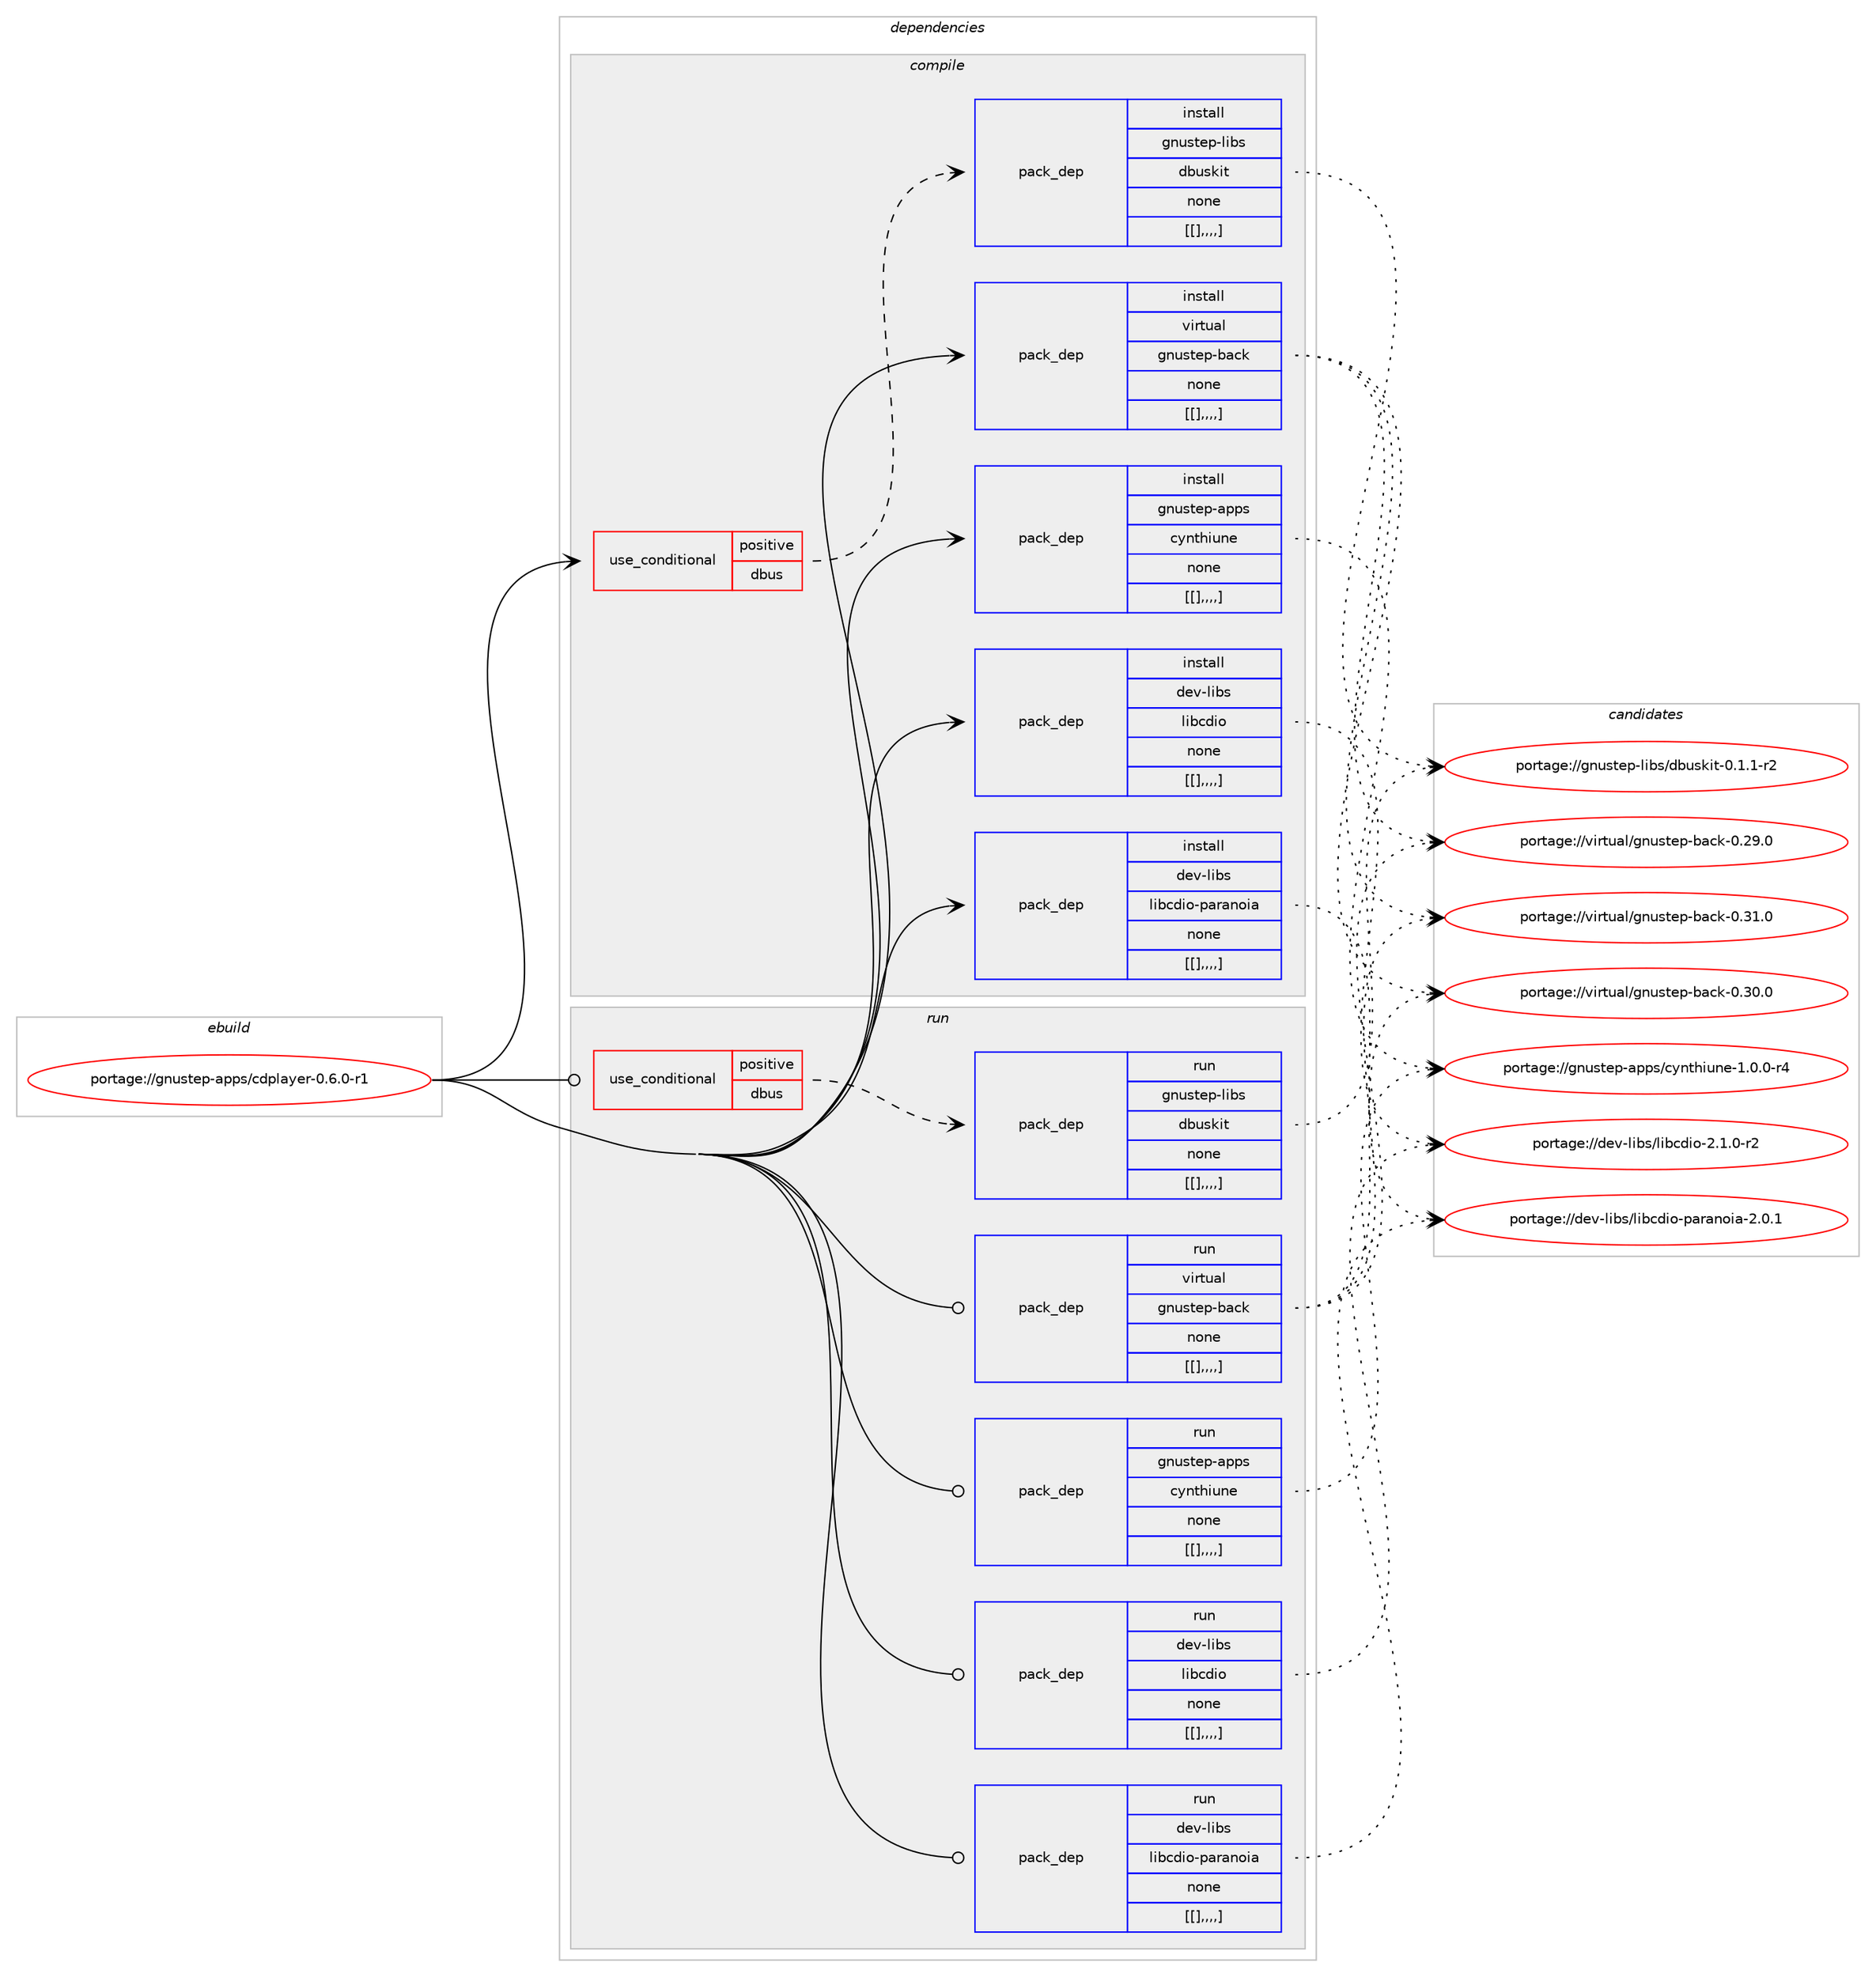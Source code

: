 digraph prolog {

# *************
# Graph options
# *************

newrank=true;
concentrate=true;
compound=true;
graph [rankdir=LR,fontname=Helvetica,fontsize=10,ranksep=1.5];#, ranksep=2.5, nodesep=0.2];
edge  [arrowhead=vee];
node  [fontname=Helvetica,fontsize=10];

# **********
# The ebuild
# **********

subgraph cluster_leftcol {
color=gray;
label=<<i>ebuild</i>>;
id [label="portage://gnustep-apps/cdplayer-0.6.0-r1", color=red, width=4, href="../gnustep-apps/cdplayer-0.6.0-r1.svg"];
}

# ****************
# The dependencies
# ****************

subgraph cluster_midcol {
color=gray;
label=<<i>dependencies</i>>;
subgraph cluster_compile {
fillcolor="#eeeeee";
style=filled;
label=<<i>compile</i>>;
subgraph cond68541 {
dependency246201 [label=<<TABLE BORDER="0" CELLBORDER="1" CELLSPACING="0" CELLPADDING="4"><TR><TD ROWSPAN="3" CELLPADDING="10">use_conditional</TD></TR><TR><TD>positive</TD></TR><TR><TD>dbus</TD></TR></TABLE>>, shape=none, color=red];
subgraph pack176137 {
dependency246202 [label=<<TABLE BORDER="0" CELLBORDER="1" CELLSPACING="0" CELLPADDING="4" WIDTH="220"><TR><TD ROWSPAN="6" CELLPADDING="30">pack_dep</TD></TR><TR><TD WIDTH="110">install</TD></TR><TR><TD>gnustep-libs</TD></TR><TR><TD>dbuskit</TD></TR><TR><TD>none</TD></TR><TR><TD>[[],,,,]</TD></TR></TABLE>>, shape=none, color=blue];
}
dependency246201:e -> dependency246202:w [weight=20,style="dashed",arrowhead="vee"];
}
id:e -> dependency246201:w [weight=20,style="solid",arrowhead="vee"];
subgraph pack176138 {
dependency246203 [label=<<TABLE BORDER="0" CELLBORDER="1" CELLSPACING="0" CELLPADDING="4" WIDTH="220"><TR><TD ROWSPAN="6" CELLPADDING="30">pack_dep</TD></TR><TR><TD WIDTH="110">install</TD></TR><TR><TD>dev-libs</TD></TR><TR><TD>libcdio</TD></TR><TR><TD>none</TD></TR><TR><TD>[[],,,,]</TD></TR></TABLE>>, shape=none, color=blue];
}
id:e -> dependency246203:w [weight=20,style="solid",arrowhead="vee"];
subgraph pack176139 {
dependency246204 [label=<<TABLE BORDER="0" CELLBORDER="1" CELLSPACING="0" CELLPADDING="4" WIDTH="220"><TR><TD ROWSPAN="6" CELLPADDING="30">pack_dep</TD></TR><TR><TD WIDTH="110">install</TD></TR><TR><TD>dev-libs</TD></TR><TR><TD>libcdio-paranoia</TD></TR><TR><TD>none</TD></TR><TR><TD>[[],,,,]</TD></TR></TABLE>>, shape=none, color=blue];
}
id:e -> dependency246204:w [weight=20,style="solid",arrowhead="vee"];
subgraph pack176140 {
dependency246205 [label=<<TABLE BORDER="0" CELLBORDER="1" CELLSPACING="0" CELLPADDING="4" WIDTH="220"><TR><TD ROWSPAN="6" CELLPADDING="30">pack_dep</TD></TR><TR><TD WIDTH="110">install</TD></TR><TR><TD>gnustep-apps</TD></TR><TR><TD>cynthiune</TD></TR><TR><TD>none</TD></TR><TR><TD>[[],,,,]</TD></TR></TABLE>>, shape=none, color=blue];
}
id:e -> dependency246205:w [weight=20,style="solid",arrowhead="vee"];
subgraph pack176141 {
dependency246206 [label=<<TABLE BORDER="0" CELLBORDER="1" CELLSPACING="0" CELLPADDING="4" WIDTH="220"><TR><TD ROWSPAN="6" CELLPADDING="30">pack_dep</TD></TR><TR><TD WIDTH="110">install</TD></TR><TR><TD>virtual</TD></TR><TR><TD>gnustep-back</TD></TR><TR><TD>none</TD></TR><TR><TD>[[],,,,]</TD></TR></TABLE>>, shape=none, color=blue];
}
id:e -> dependency246206:w [weight=20,style="solid",arrowhead="vee"];
}
subgraph cluster_compileandrun {
fillcolor="#eeeeee";
style=filled;
label=<<i>compile and run</i>>;
}
subgraph cluster_run {
fillcolor="#eeeeee";
style=filled;
label=<<i>run</i>>;
subgraph cond68542 {
dependency246207 [label=<<TABLE BORDER="0" CELLBORDER="1" CELLSPACING="0" CELLPADDING="4"><TR><TD ROWSPAN="3" CELLPADDING="10">use_conditional</TD></TR><TR><TD>positive</TD></TR><TR><TD>dbus</TD></TR></TABLE>>, shape=none, color=red];
subgraph pack176142 {
dependency246208 [label=<<TABLE BORDER="0" CELLBORDER="1" CELLSPACING="0" CELLPADDING="4" WIDTH="220"><TR><TD ROWSPAN="6" CELLPADDING="30">pack_dep</TD></TR><TR><TD WIDTH="110">run</TD></TR><TR><TD>gnustep-libs</TD></TR><TR><TD>dbuskit</TD></TR><TR><TD>none</TD></TR><TR><TD>[[],,,,]</TD></TR></TABLE>>, shape=none, color=blue];
}
dependency246207:e -> dependency246208:w [weight=20,style="dashed",arrowhead="vee"];
}
id:e -> dependency246207:w [weight=20,style="solid",arrowhead="odot"];
subgraph pack176143 {
dependency246209 [label=<<TABLE BORDER="0" CELLBORDER="1" CELLSPACING="0" CELLPADDING="4" WIDTH="220"><TR><TD ROWSPAN="6" CELLPADDING="30">pack_dep</TD></TR><TR><TD WIDTH="110">run</TD></TR><TR><TD>dev-libs</TD></TR><TR><TD>libcdio</TD></TR><TR><TD>none</TD></TR><TR><TD>[[],,,,]</TD></TR></TABLE>>, shape=none, color=blue];
}
id:e -> dependency246209:w [weight=20,style="solid",arrowhead="odot"];
subgraph pack176144 {
dependency246210 [label=<<TABLE BORDER="0" CELLBORDER="1" CELLSPACING="0" CELLPADDING="4" WIDTH="220"><TR><TD ROWSPAN="6" CELLPADDING="30">pack_dep</TD></TR><TR><TD WIDTH="110">run</TD></TR><TR><TD>dev-libs</TD></TR><TR><TD>libcdio-paranoia</TD></TR><TR><TD>none</TD></TR><TR><TD>[[],,,,]</TD></TR></TABLE>>, shape=none, color=blue];
}
id:e -> dependency246210:w [weight=20,style="solid",arrowhead="odot"];
subgraph pack176145 {
dependency246211 [label=<<TABLE BORDER="0" CELLBORDER="1" CELLSPACING="0" CELLPADDING="4" WIDTH="220"><TR><TD ROWSPAN="6" CELLPADDING="30">pack_dep</TD></TR><TR><TD WIDTH="110">run</TD></TR><TR><TD>gnustep-apps</TD></TR><TR><TD>cynthiune</TD></TR><TR><TD>none</TD></TR><TR><TD>[[],,,,]</TD></TR></TABLE>>, shape=none, color=blue];
}
id:e -> dependency246211:w [weight=20,style="solid",arrowhead="odot"];
subgraph pack176146 {
dependency246212 [label=<<TABLE BORDER="0" CELLBORDER="1" CELLSPACING="0" CELLPADDING="4" WIDTH="220"><TR><TD ROWSPAN="6" CELLPADDING="30">pack_dep</TD></TR><TR><TD WIDTH="110">run</TD></TR><TR><TD>virtual</TD></TR><TR><TD>gnustep-back</TD></TR><TR><TD>none</TD></TR><TR><TD>[[],,,,]</TD></TR></TABLE>>, shape=none, color=blue];
}
id:e -> dependency246212:w [weight=20,style="solid",arrowhead="odot"];
}
}

# **************
# The candidates
# **************

subgraph cluster_choices {
rank=same;
color=gray;
label=<<i>candidates</i>>;

subgraph choice176137 {
color=black;
nodesep=1;
choice103110117115116101112451081059811547100981171151071051164548464946494511450 [label="portage://gnustep-libs/dbuskit-0.1.1-r2", color=red, width=4,href="../gnustep-libs/dbuskit-0.1.1-r2.svg"];
dependency246202:e -> choice103110117115116101112451081059811547100981171151071051164548464946494511450:w [style=dotted,weight="100"];
}
subgraph choice176138 {
color=black;
nodesep=1;
choice10010111845108105981154710810598991001051114550464946484511450 [label="portage://dev-libs/libcdio-2.1.0-r2", color=red, width=4,href="../dev-libs/libcdio-2.1.0-r2.svg"];
dependency246203:e -> choice10010111845108105981154710810598991001051114550464946484511450:w [style=dotted,weight="100"];
}
subgraph choice176139 {
color=black;
nodesep=1;
choice100101118451081059811547108105989910010511145112971149711011110597455046484649 [label="portage://dev-libs/libcdio-paranoia-2.0.1", color=red, width=4,href="../dev-libs/libcdio-paranoia-2.0.1.svg"];
dependency246204:e -> choice100101118451081059811547108105989910010511145112971149711011110597455046484649:w [style=dotted,weight="100"];
}
subgraph choice176140 {
color=black;
nodesep=1;
choice103110117115116101112459711211211547991211101161041051171101014549464846484511452 [label="portage://gnustep-apps/cynthiune-1.0.0-r4", color=red, width=4,href="../gnustep-apps/cynthiune-1.0.0-r4.svg"];
dependency246205:e -> choice103110117115116101112459711211211547991211101161041051171101014549464846484511452:w [style=dotted,weight="100"];
}
subgraph choice176141 {
color=black;
nodesep=1;
choice11810511411611797108471031101171151161011124598979910745484651494648 [label="portage://virtual/gnustep-back-0.31.0", color=red, width=4,href="../virtual/gnustep-back-0.31.0.svg"];
choice11810511411611797108471031101171151161011124598979910745484651484648 [label="portage://virtual/gnustep-back-0.30.0", color=red, width=4,href="../virtual/gnustep-back-0.30.0.svg"];
choice11810511411611797108471031101171151161011124598979910745484650574648 [label="portage://virtual/gnustep-back-0.29.0", color=red, width=4,href="../virtual/gnustep-back-0.29.0.svg"];
dependency246206:e -> choice11810511411611797108471031101171151161011124598979910745484651494648:w [style=dotted,weight="100"];
dependency246206:e -> choice11810511411611797108471031101171151161011124598979910745484651484648:w [style=dotted,weight="100"];
dependency246206:e -> choice11810511411611797108471031101171151161011124598979910745484650574648:w [style=dotted,weight="100"];
}
subgraph choice176142 {
color=black;
nodesep=1;
choice103110117115116101112451081059811547100981171151071051164548464946494511450 [label="portage://gnustep-libs/dbuskit-0.1.1-r2", color=red, width=4,href="../gnustep-libs/dbuskit-0.1.1-r2.svg"];
dependency246208:e -> choice103110117115116101112451081059811547100981171151071051164548464946494511450:w [style=dotted,weight="100"];
}
subgraph choice176143 {
color=black;
nodesep=1;
choice10010111845108105981154710810598991001051114550464946484511450 [label="portage://dev-libs/libcdio-2.1.0-r2", color=red, width=4,href="../dev-libs/libcdio-2.1.0-r2.svg"];
dependency246209:e -> choice10010111845108105981154710810598991001051114550464946484511450:w [style=dotted,weight="100"];
}
subgraph choice176144 {
color=black;
nodesep=1;
choice100101118451081059811547108105989910010511145112971149711011110597455046484649 [label="portage://dev-libs/libcdio-paranoia-2.0.1", color=red, width=4,href="../dev-libs/libcdio-paranoia-2.0.1.svg"];
dependency246210:e -> choice100101118451081059811547108105989910010511145112971149711011110597455046484649:w [style=dotted,weight="100"];
}
subgraph choice176145 {
color=black;
nodesep=1;
choice103110117115116101112459711211211547991211101161041051171101014549464846484511452 [label="portage://gnustep-apps/cynthiune-1.0.0-r4", color=red, width=4,href="../gnustep-apps/cynthiune-1.0.0-r4.svg"];
dependency246211:e -> choice103110117115116101112459711211211547991211101161041051171101014549464846484511452:w [style=dotted,weight="100"];
}
subgraph choice176146 {
color=black;
nodesep=1;
choice11810511411611797108471031101171151161011124598979910745484651494648 [label="portage://virtual/gnustep-back-0.31.0", color=red, width=4,href="../virtual/gnustep-back-0.31.0.svg"];
choice11810511411611797108471031101171151161011124598979910745484651484648 [label="portage://virtual/gnustep-back-0.30.0", color=red, width=4,href="../virtual/gnustep-back-0.30.0.svg"];
choice11810511411611797108471031101171151161011124598979910745484650574648 [label="portage://virtual/gnustep-back-0.29.0", color=red, width=4,href="../virtual/gnustep-back-0.29.0.svg"];
dependency246212:e -> choice11810511411611797108471031101171151161011124598979910745484651494648:w [style=dotted,weight="100"];
dependency246212:e -> choice11810511411611797108471031101171151161011124598979910745484651484648:w [style=dotted,weight="100"];
dependency246212:e -> choice11810511411611797108471031101171151161011124598979910745484650574648:w [style=dotted,weight="100"];
}
}

}
